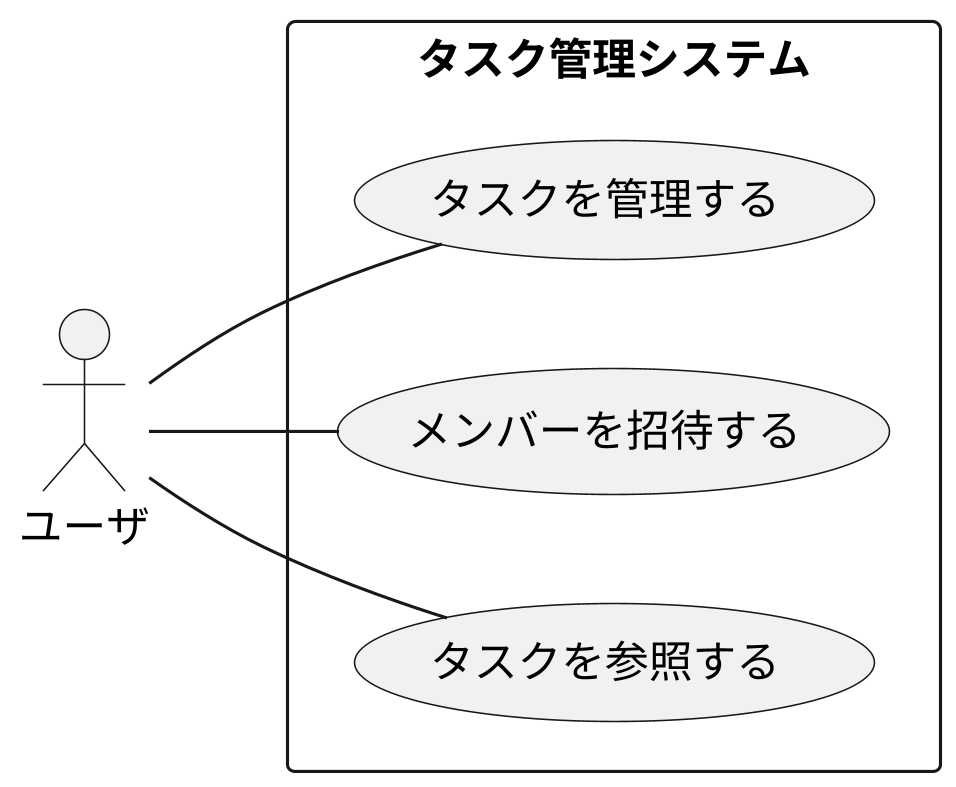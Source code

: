 @startuml ユースケース図

left to right direction
skinparam packageStyle rectangle

skinparam {
  dpi 300
  shadowing false
}

actor ユーザ


rectangle タスク管理システム {
	ユーザ -- (タスクを管理する)
	ユーザ -- (メンバーを招待する)
	ユーザ -- (タスクを参照する)
}

@enduml